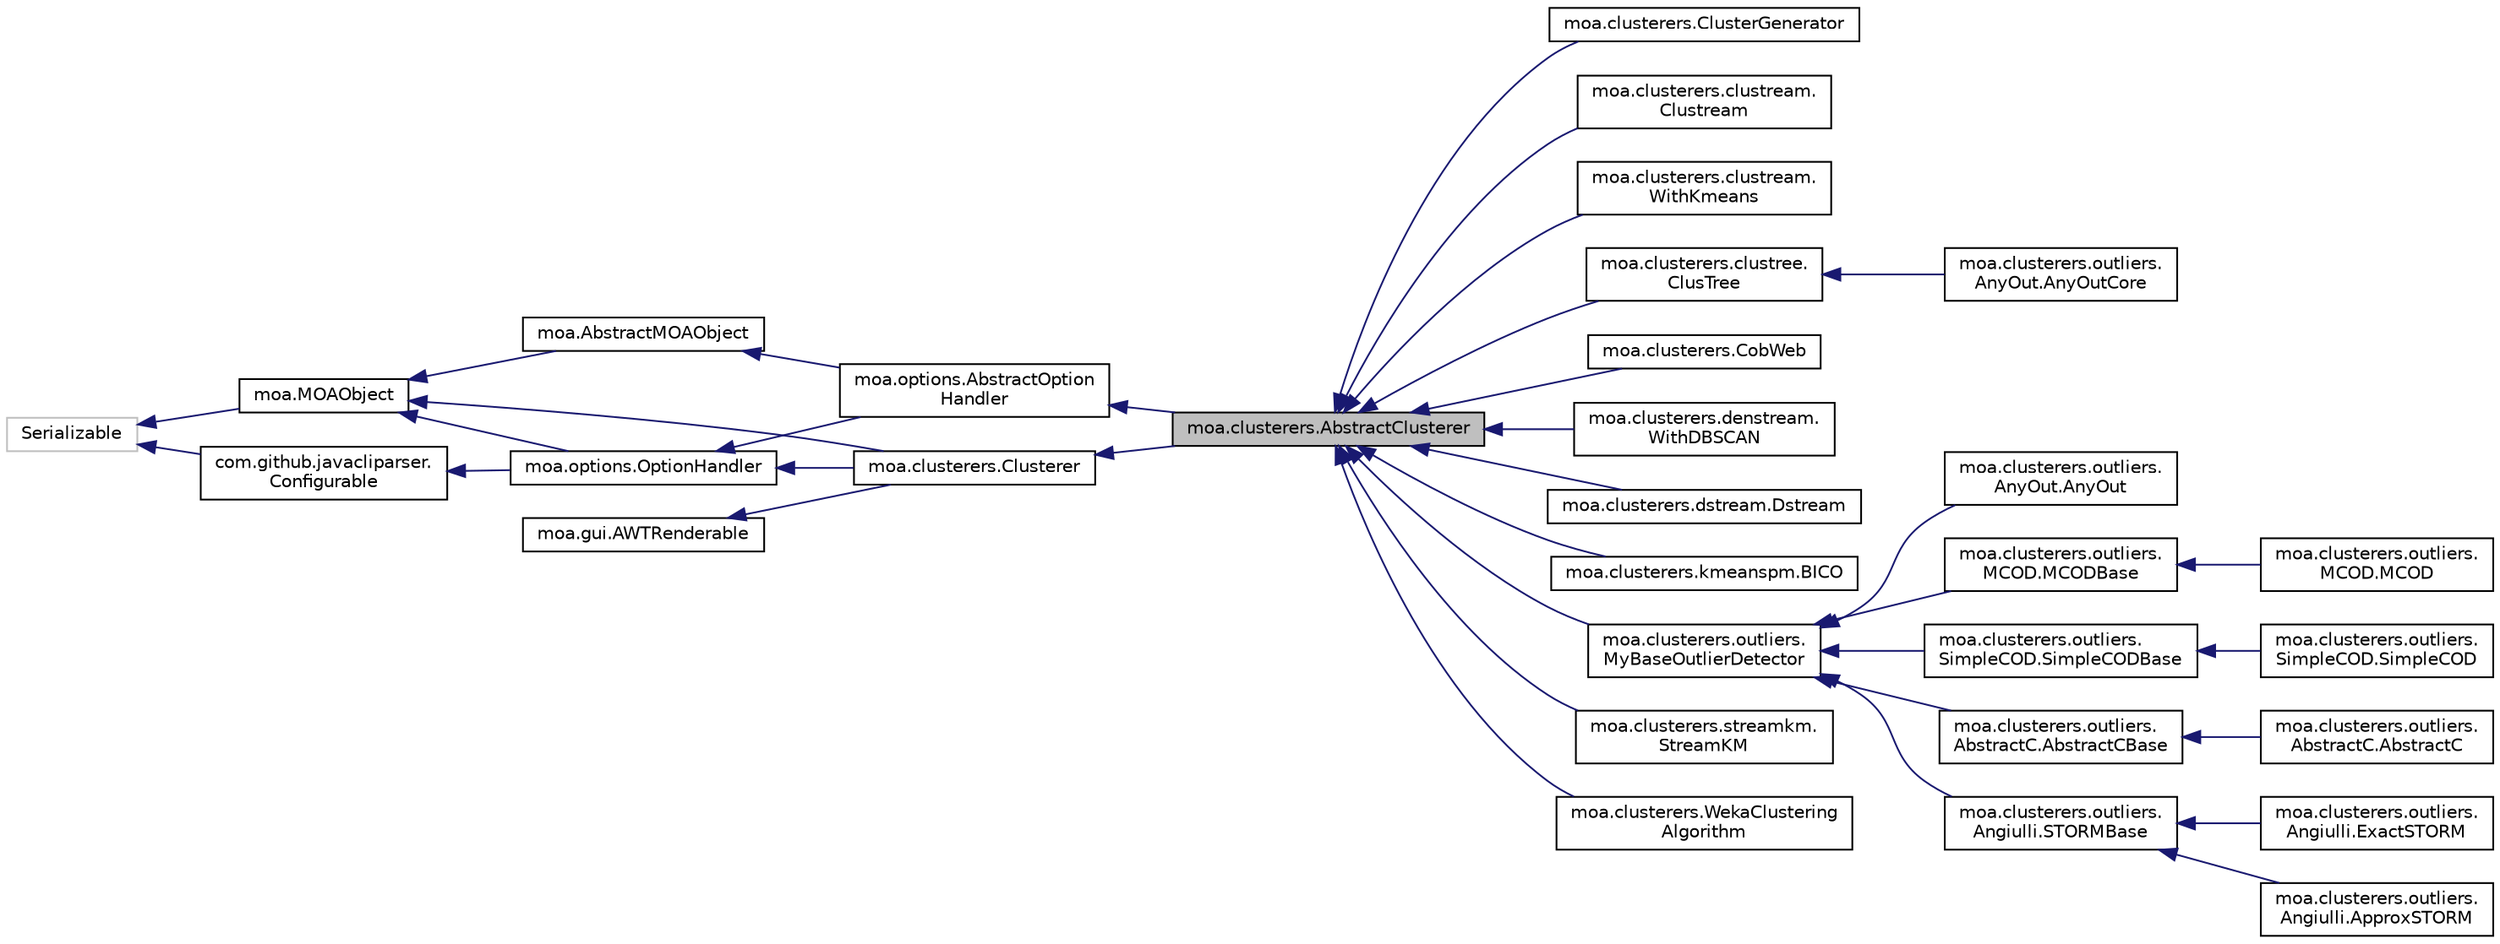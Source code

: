 digraph "moa.clusterers.AbstractClusterer"
{
 // LATEX_PDF_SIZE
  edge [fontname="Helvetica",fontsize="10",labelfontname="Helvetica",labelfontsize="10"];
  node [fontname="Helvetica",fontsize="10",shape=record];
  rankdir="LR";
  Node1 [label="moa.clusterers.AbstractClusterer",height=0.2,width=0.4,color="black", fillcolor="grey75", style="filled", fontcolor="black",tooltip=" "];
  Node2 -> Node1 [dir="back",color="midnightblue",fontsize="10",style="solid",fontname="Helvetica"];
  Node2 [label="moa.options.AbstractOption\lHandler",height=0.2,width=0.4,color="black", fillcolor="white", style="filled",URL="$classmoa_1_1options_1_1_abstract_option_handler.html",tooltip=" "];
  Node3 -> Node2 [dir="back",color="midnightblue",fontsize="10",style="solid",fontname="Helvetica"];
  Node3 [label="moa.AbstractMOAObject",height=0.2,width=0.4,color="black", fillcolor="white", style="filled",URL="$classmoa_1_1_abstract_m_o_a_object.html",tooltip=" "];
  Node4 -> Node3 [dir="back",color="midnightblue",fontsize="10",style="solid",fontname="Helvetica"];
  Node4 [label="moa.MOAObject",height=0.2,width=0.4,color="black", fillcolor="white", style="filled",URL="$interfacemoa_1_1_m_o_a_object.html",tooltip=" "];
  Node5 -> Node4 [dir="back",color="midnightblue",fontsize="10",style="solid",fontname="Helvetica"];
  Node5 [label="Serializable",height=0.2,width=0.4,color="grey75", fillcolor="white", style="filled",tooltip=" "];
  Node6 -> Node2 [dir="back",color="midnightblue",fontsize="10",style="solid",fontname="Helvetica"];
  Node6 [label="moa.options.OptionHandler",height=0.2,width=0.4,color="black", fillcolor="white", style="filled",URL="$interfacemoa_1_1options_1_1_option_handler.html",tooltip=" "];
  Node4 -> Node6 [dir="back",color="midnightblue",fontsize="10",style="solid",fontname="Helvetica"];
  Node7 -> Node6 [dir="back",color="midnightblue",fontsize="10",style="solid",fontname="Helvetica"];
  Node7 [label="com.github.javacliparser.\lConfigurable",height=0.2,width=0.4,color="black", fillcolor="white", style="filled",URL="$interfacecom_1_1github_1_1javacliparser_1_1_configurable.html",tooltip=" "];
  Node5 -> Node7 [dir="back",color="midnightblue",fontsize="10",style="solid",fontname="Helvetica"];
  Node8 -> Node1 [dir="back",color="midnightblue",fontsize="10",style="solid",fontname="Helvetica"];
  Node8 [label="moa.clusterers.Clusterer",height=0.2,width=0.4,color="black", fillcolor="white", style="filled",URL="$interfacemoa_1_1clusterers_1_1_clusterer.html",tooltip=" "];
  Node4 -> Node8 [dir="back",color="midnightblue",fontsize="10",style="solid",fontname="Helvetica"];
  Node6 -> Node8 [dir="back",color="midnightblue",fontsize="10",style="solid",fontname="Helvetica"];
  Node9 -> Node8 [dir="back",color="midnightblue",fontsize="10",style="solid",fontname="Helvetica"];
  Node9 [label="moa.gui.AWTRenderable",height=0.2,width=0.4,color="black", fillcolor="white", style="filled",URL="$interfacemoa_1_1gui_1_1_a_w_t_renderable.html",tooltip=" "];
  Node1 -> Node10 [dir="back",color="midnightblue",fontsize="10",style="solid",fontname="Helvetica"];
  Node10 [label="moa.clusterers.ClusterGenerator",height=0.2,width=0.4,color="black", fillcolor="white", style="filled",URL="$classmoa_1_1clusterers_1_1_cluster_generator.html",tooltip=" "];
  Node1 -> Node11 [dir="back",color="midnightblue",fontsize="10",style="solid",fontname="Helvetica"];
  Node11 [label="moa.clusterers.clustream.\lClustream",height=0.2,width=0.4,color="black", fillcolor="white", style="filled",URL="$classmoa_1_1clusterers_1_1clustream_1_1_clustream.html",tooltip=" "];
  Node1 -> Node12 [dir="back",color="midnightblue",fontsize="10",style="solid",fontname="Helvetica"];
  Node12 [label="moa.clusterers.clustream.\lWithKmeans",height=0.2,width=0.4,color="black", fillcolor="white", style="filled",URL="$classmoa_1_1clusterers_1_1clustream_1_1_with_kmeans.html",tooltip=" "];
  Node1 -> Node13 [dir="back",color="midnightblue",fontsize="10",style="solid",fontname="Helvetica"];
  Node13 [label="moa.clusterers.clustree.\lClusTree",height=0.2,width=0.4,color="black", fillcolor="white", style="filled",URL="$classmoa_1_1clusterers_1_1clustree_1_1_clus_tree.html",tooltip=" "];
  Node13 -> Node14 [dir="back",color="midnightblue",fontsize="10",style="solid",fontname="Helvetica"];
  Node14 [label="moa.clusterers.outliers.\lAnyOut.AnyOutCore",height=0.2,width=0.4,color="black", fillcolor="white", style="filled",URL="$classmoa_1_1clusterers_1_1outliers_1_1_any_out_1_1_any_out_core.html",tooltip=" "];
  Node1 -> Node15 [dir="back",color="midnightblue",fontsize="10",style="solid",fontname="Helvetica"];
  Node15 [label="moa.clusterers.CobWeb",height=0.2,width=0.4,color="black", fillcolor="white", style="filled",URL="$classmoa_1_1clusterers_1_1_cob_web.html",tooltip=" "];
  Node1 -> Node16 [dir="back",color="midnightblue",fontsize="10",style="solid",fontname="Helvetica"];
  Node16 [label="moa.clusterers.denstream.\lWithDBSCAN",height=0.2,width=0.4,color="black", fillcolor="white", style="filled",URL="$classmoa_1_1clusterers_1_1denstream_1_1_with_d_b_s_c_a_n.html",tooltip=" "];
  Node1 -> Node17 [dir="back",color="midnightblue",fontsize="10",style="solid",fontname="Helvetica"];
  Node17 [label="moa.clusterers.dstream.Dstream",height=0.2,width=0.4,color="black", fillcolor="white", style="filled",URL="$classmoa_1_1clusterers_1_1dstream_1_1_dstream.html",tooltip=" "];
  Node1 -> Node18 [dir="back",color="midnightblue",fontsize="10",style="solid",fontname="Helvetica"];
  Node18 [label="moa.clusterers.kmeanspm.BICO",height=0.2,width=0.4,color="black", fillcolor="white", style="filled",URL="$classmoa_1_1clusterers_1_1kmeanspm_1_1_b_i_c_o.html",tooltip=" "];
  Node1 -> Node19 [dir="back",color="midnightblue",fontsize="10",style="solid",fontname="Helvetica"];
  Node19 [label="moa.clusterers.outliers.\lMyBaseOutlierDetector",height=0.2,width=0.4,color="black", fillcolor="white", style="filled",URL="$classmoa_1_1clusterers_1_1outliers_1_1_my_base_outlier_detector.html",tooltip=" "];
  Node19 -> Node20 [dir="back",color="midnightblue",fontsize="10",style="solid",fontname="Helvetica"];
  Node20 [label="moa.clusterers.outliers.\lAbstractC.AbstractCBase",height=0.2,width=0.4,color="black", fillcolor="white", style="filled",URL="$classmoa_1_1clusterers_1_1outliers_1_1_abstract_c_1_1_abstract_c_base.html",tooltip=" "];
  Node20 -> Node21 [dir="back",color="midnightblue",fontsize="10",style="solid",fontname="Helvetica"];
  Node21 [label="moa.clusterers.outliers.\lAbstractC.AbstractC",height=0.2,width=0.4,color="black", fillcolor="white", style="filled",URL="$classmoa_1_1clusterers_1_1outliers_1_1_abstract_c_1_1_abstract_c.html",tooltip=" "];
  Node19 -> Node22 [dir="back",color="midnightblue",fontsize="10",style="solid",fontname="Helvetica"];
  Node22 [label="moa.clusterers.outliers.\lAngiulli.STORMBase",height=0.2,width=0.4,color="black", fillcolor="white", style="filled",URL="$classmoa_1_1clusterers_1_1outliers_1_1_angiulli_1_1_s_t_o_r_m_base.html",tooltip=" "];
  Node22 -> Node23 [dir="back",color="midnightblue",fontsize="10",style="solid",fontname="Helvetica"];
  Node23 [label="moa.clusterers.outliers.\lAngiulli.ApproxSTORM",height=0.2,width=0.4,color="black", fillcolor="white", style="filled",URL="$classmoa_1_1clusterers_1_1outliers_1_1_angiulli_1_1_approx_s_t_o_r_m.html",tooltip=" "];
  Node22 -> Node24 [dir="back",color="midnightblue",fontsize="10",style="solid",fontname="Helvetica"];
  Node24 [label="moa.clusterers.outliers.\lAngiulli.ExactSTORM",height=0.2,width=0.4,color="black", fillcolor="white", style="filled",URL="$classmoa_1_1clusterers_1_1outliers_1_1_angiulli_1_1_exact_s_t_o_r_m.html",tooltip=" "];
  Node19 -> Node25 [dir="back",color="midnightblue",fontsize="10",style="solid",fontname="Helvetica"];
  Node25 [label="moa.clusterers.outliers.\lAnyOut.AnyOut",height=0.2,width=0.4,color="black", fillcolor="white", style="filled",URL="$classmoa_1_1clusterers_1_1outliers_1_1_any_out_1_1_any_out.html",tooltip=" "];
  Node19 -> Node26 [dir="back",color="midnightblue",fontsize="10",style="solid",fontname="Helvetica"];
  Node26 [label="moa.clusterers.outliers.\lMCOD.MCODBase",height=0.2,width=0.4,color="black", fillcolor="white", style="filled",URL="$classmoa_1_1clusterers_1_1outliers_1_1_m_c_o_d_1_1_m_c_o_d_base.html",tooltip=" "];
  Node26 -> Node27 [dir="back",color="midnightblue",fontsize="10",style="solid",fontname="Helvetica"];
  Node27 [label="moa.clusterers.outliers.\lMCOD.MCOD",height=0.2,width=0.4,color="black", fillcolor="white", style="filled",URL="$classmoa_1_1clusterers_1_1outliers_1_1_m_c_o_d_1_1_m_c_o_d.html",tooltip=" "];
  Node19 -> Node28 [dir="back",color="midnightblue",fontsize="10",style="solid",fontname="Helvetica"];
  Node28 [label="moa.clusterers.outliers.\lSimpleCOD.SimpleCODBase",height=0.2,width=0.4,color="black", fillcolor="white", style="filled",URL="$classmoa_1_1clusterers_1_1outliers_1_1_simple_c_o_d_1_1_simple_c_o_d_base.html",tooltip=" "];
  Node28 -> Node29 [dir="back",color="midnightblue",fontsize="10",style="solid",fontname="Helvetica"];
  Node29 [label="moa.clusterers.outliers.\lSimpleCOD.SimpleCOD",height=0.2,width=0.4,color="black", fillcolor="white", style="filled",URL="$classmoa_1_1clusterers_1_1outliers_1_1_simple_c_o_d_1_1_simple_c_o_d.html",tooltip=" "];
  Node1 -> Node30 [dir="back",color="midnightblue",fontsize="10",style="solid",fontname="Helvetica"];
  Node30 [label="moa.clusterers.streamkm.\lStreamKM",height=0.2,width=0.4,color="black", fillcolor="white", style="filled",URL="$classmoa_1_1clusterers_1_1streamkm_1_1_stream_k_m.html",tooltip=" "];
  Node1 -> Node31 [dir="back",color="midnightblue",fontsize="10",style="solid",fontname="Helvetica"];
  Node31 [label="moa.clusterers.WekaClustering\lAlgorithm",height=0.2,width=0.4,color="black", fillcolor="white", style="filled",URL="$classmoa_1_1clusterers_1_1_weka_clustering_algorithm.html",tooltip=" "];
}

